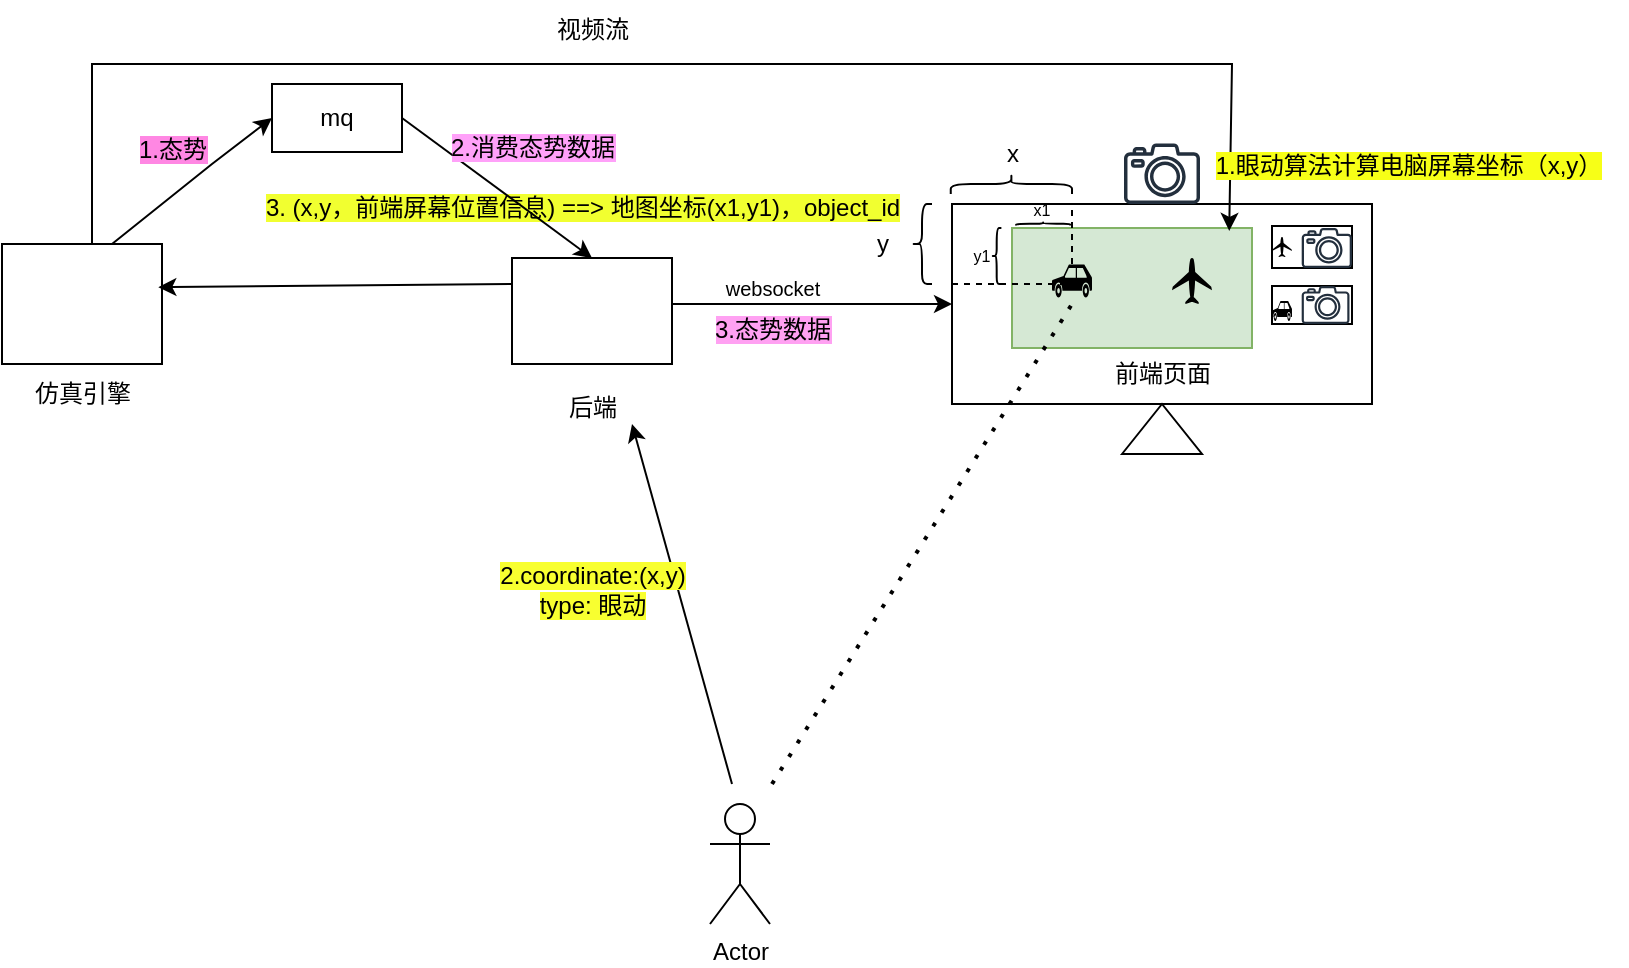 <mxfile version="24.4.9" type="github">
  <diagram name="第 1 页" id="nvQce1N_u7E6IXuI6mkc">
    <mxGraphModel dx="2019" dy="1148" grid="1" gridSize="10" guides="1" tooltips="1" connect="1" arrows="1" fold="1" page="1" pageScale="1" pageWidth="827" pageHeight="1169" math="0" shadow="0">
      <root>
        <mxCell id="0" />
        <mxCell id="1" parent="0" />
        <mxCell id="y5WzmukbtOXT9IDPHK0q-2" value="" style="rounded=0;whiteSpace=wrap;html=1;" parent="1" vertex="1">
          <mxGeometry x="520" y="170" width="210" height="100" as="geometry" />
        </mxCell>
        <mxCell id="y5WzmukbtOXT9IDPHK0q-3" value="" style="triangle;whiteSpace=wrap;html=1;rotation=-90;" parent="1" vertex="1">
          <mxGeometry x="612.5" y="262.5" width="25" height="40" as="geometry" />
        </mxCell>
        <mxCell id="y5WzmukbtOXT9IDPHK0q-4" value="" style="rounded=0;whiteSpace=wrap;html=1;fillColor=#d5e8d4;strokeColor=#82b366;" parent="1" vertex="1">
          <mxGeometry x="550" y="182" width="120" height="60" as="geometry" />
        </mxCell>
        <mxCell id="y5WzmukbtOXT9IDPHK0q-5" value="Actor" style="shape=umlActor;verticalLabelPosition=bottom;verticalAlign=top;html=1;outlineConnect=0;" parent="1" vertex="1">
          <mxGeometry x="399" y="470" width="30" height="60" as="geometry" />
        </mxCell>
        <mxCell id="y5WzmukbtOXT9IDPHK0q-6" value="前端页面" style="text;html=1;align=center;verticalAlign=middle;resizable=0;points=[];autosize=1;strokeColor=none;fillColor=none;" parent="1" vertex="1">
          <mxGeometry x="590" y="240" width="70" height="30" as="geometry" />
        </mxCell>
        <mxCell id="y5WzmukbtOXT9IDPHK0q-7" value="" style="rounded=0;whiteSpace=wrap;html=1;" parent="1" vertex="1">
          <mxGeometry x="300" y="197" width="80" height="53" as="geometry" />
        </mxCell>
        <mxCell id="y5WzmukbtOXT9IDPHK0q-8" value="" style="rounded=0;whiteSpace=wrap;html=1;" parent="1" vertex="1">
          <mxGeometry x="45" y="190" width="80" height="60" as="geometry" />
        </mxCell>
        <mxCell id="y5WzmukbtOXT9IDPHK0q-10" value="" style="shape=mxgraph.signs.transportation.car_3;html=1;pointerEvents=1;fillColor=#000000;strokeColor=none;verticalLabelPosition=bottom;verticalAlign=top;align=center;" parent="1" vertex="1">
          <mxGeometry x="570" y="200.25" width="20" height="16.5" as="geometry" />
        </mxCell>
        <mxCell id="y5WzmukbtOXT9IDPHK0q-12" value="" style="shape=mxgraph.signs.transportation.airplane_5;html=1;pointerEvents=1;fillColor=#000000;strokeColor=none;verticalLabelPosition=bottom;verticalAlign=top;align=center;" parent="1" vertex="1">
          <mxGeometry x="630" y="197" width="20" height="23" as="geometry" />
        </mxCell>
        <mxCell id="y5WzmukbtOXT9IDPHK0q-13" value="仿真引擎" style="text;html=1;align=center;verticalAlign=middle;resizable=0;points=[];autosize=1;strokeColor=none;fillColor=none;" parent="1" vertex="1">
          <mxGeometry x="50" y="250" width="70" height="30" as="geometry" />
        </mxCell>
        <mxCell id="y5WzmukbtOXT9IDPHK0q-14" value="" style="endArrow=classic;html=1;rounded=0;entryX=0.905;entryY=0.024;entryDx=0;entryDy=0;entryPerimeter=0;" parent="1" target="y5WzmukbtOXT9IDPHK0q-4" edge="1">
          <mxGeometry width="50" height="50" relative="1" as="geometry">
            <mxPoint x="90" y="190" as="sourcePoint" />
            <mxPoint x="140" y="140" as="targetPoint" />
            <Array as="points">
              <mxPoint x="90" y="100" />
              <mxPoint x="660" y="100" />
            </Array>
          </mxGeometry>
        </mxCell>
        <mxCell id="y5WzmukbtOXT9IDPHK0q-15" value="视频流" style="text;html=1;align=center;verticalAlign=middle;resizable=0;points=[];autosize=1;strokeColor=none;fillColor=none;" parent="1" vertex="1">
          <mxGeometry x="310" y="68" width="60" height="30" as="geometry" />
        </mxCell>
        <mxCell id="y5WzmukbtOXT9IDPHK0q-16" value="后端" style="text;html=1;align=center;verticalAlign=middle;resizable=0;points=[];autosize=1;strokeColor=none;fillColor=none;" parent="1" vertex="1">
          <mxGeometry x="315" y="257" width="50" height="30" as="geometry" />
        </mxCell>
        <mxCell id="y5WzmukbtOXT9IDPHK0q-17" value="" style="endArrow=classic;html=1;rounded=0;entryX=0.977;entryY=0.36;entryDx=0;entryDy=0;entryPerimeter=0;" parent="1" target="y5WzmukbtOXT9IDPHK0q-8" edge="1">
          <mxGeometry width="50" height="50" relative="1" as="geometry">
            <mxPoint x="300" y="210" as="sourcePoint" />
            <mxPoint x="350" y="160" as="targetPoint" />
          </mxGeometry>
        </mxCell>
        <mxCell id="y5WzmukbtOXT9IDPHK0q-21" value="" style="endArrow=none;html=1;rounded=0;dashed=1;" parent="1" edge="1">
          <mxGeometry width="50" height="50" relative="1" as="geometry">
            <mxPoint x="580" y="200" as="sourcePoint" />
            <mxPoint x="580" y="170" as="targetPoint" />
          </mxGeometry>
        </mxCell>
        <mxCell id="y5WzmukbtOXT9IDPHK0q-22" value="" style="endArrow=none;html=1;rounded=0;dashed=1;" parent="1" edge="1">
          <mxGeometry width="50" height="50" relative="1" as="geometry">
            <mxPoint x="520" y="210" as="sourcePoint" />
            <mxPoint x="580" y="210" as="targetPoint" />
          </mxGeometry>
        </mxCell>
        <mxCell id="y5WzmukbtOXT9IDPHK0q-23" value="" style="shape=curlyBracket;whiteSpace=wrap;html=1;rounded=1;flipH=1;labelPosition=right;verticalLabelPosition=middle;align=left;verticalAlign=middle;rotation=-90;" parent="1" vertex="1">
          <mxGeometry x="544.69" y="129.69" width="10" height="60.63" as="geometry" />
        </mxCell>
        <mxCell id="y5WzmukbtOXT9IDPHK0q-25" value="x" style="text;html=1;align=center;verticalAlign=middle;resizable=0;points=[];autosize=1;strokeColor=none;fillColor=none;" parent="1" vertex="1">
          <mxGeometry x="534.69" y="129.69" width="30" height="30" as="geometry" />
        </mxCell>
        <mxCell id="y5WzmukbtOXT9IDPHK0q-26" value="" style="shape=curlyBracket;whiteSpace=wrap;html=1;rounded=1;labelPosition=left;verticalLabelPosition=middle;align=right;verticalAlign=middle;" parent="1" vertex="1">
          <mxGeometry x="500" y="170" width="10" height="40" as="geometry" />
        </mxCell>
        <mxCell id="y5WzmukbtOXT9IDPHK0q-27" value="y" style="text;html=1;align=center;verticalAlign=middle;resizable=0;points=[];autosize=1;strokeColor=none;fillColor=none;" parent="1" vertex="1">
          <mxGeometry x="470" y="175" width="30" height="30" as="geometry" />
        </mxCell>
        <mxCell id="y5WzmukbtOXT9IDPHK0q-29" value="" style="shape=curlyBracket;whiteSpace=wrap;html=1;rounded=1;flipH=1;labelPosition=right;verticalLabelPosition=middle;align=left;verticalAlign=middle;rotation=-90;size=0.469;" parent="1" vertex="1">
          <mxGeometry x="564.69" y="166.37" width="1.75" height="27.13" as="geometry" />
        </mxCell>
        <mxCell id="tQOqcrSF_wCH08Ldc5CH-2" value="" style="shape=curlyBracket;whiteSpace=wrap;html=1;rounded=1;labelPosition=left;verticalLabelPosition=middle;align=right;verticalAlign=middle;" parent="1" vertex="1">
          <mxGeometry x="540" y="182" width="4.69" height="28" as="geometry" />
        </mxCell>
        <mxCell id="tQOqcrSF_wCH08Ldc5CH-5" value="&lt;font style=&quot;font-size: 8px;&quot;&gt;x1&lt;/font&gt;" style="text;html=1;strokeColor=none;fillColor=none;align=center;verticalAlign=middle;whiteSpace=wrap;rounded=0;" parent="1" vertex="1">
          <mxGeometry x="550" y="166.37" width="30" height="10.31" as="geometry" />
        </mxCell>
        <mxCell id="tQOqcrSF_wCH08Ldc5CH-6" value="&lt;font style=&quot;font-size: 8px;&quot;&gt;y1&lt;/font&gt;" style="text;html=1;strokeColor=none;fillColor=none;align=center;verticalAlign=middle;whiteSpace=wrap;rounded=0;" parent="1" vertex="1">
          <mxGeometry x="504.69" y="180" width="60" height="30" as="geometry" />
        </mxCell>
        <mxCell id="tQOqcrSF_wCH08Ldc5CH-7" value="" style="endArrow=none;dashed=1;html=1;dashPattern=1 3;strokeWidth=2;rounded=0;" parent="1" edge="1">
          <mxGeometry width="50" height="50" relative="1" as="geometry">
            <mxPoint x="430" y="460" as="sourcePoint" />
            <mxPoint x="580" y="220" as="targetPoint" />
          </mxGeometry>
        </mxCell>
        <mxCell id="tQOqcrSF_wCH08Ldc5CH-9" value="&lt;span style=&quot;background-color: rgb(247, 255, 23);&quot;&gt;1.眼动算法计算电脑屏幕坐标（x,y）&lt;/span&gt;" style="text;html=1;align=center;verticalAlign=middle;resizable=0;points=[];autosize=1;strokeColor=none;fillColor=none;" parent="1" vertex="1">
          <mxGeometry x="637.5" y="136.37" width="220" height="30" as="geometry" />
        </mxCell>
        <mxCell id="tQOqcrSF_wCH08Ldc5CH-10" value="" style="endArrow=classic;html=1;rounded=0;" parent="1" edge="1">
          <mxGeometry width="50" height="50" relative="1" as="geometry">
            <mxPoint x="410" y="460" as="sourcePoint" />
            <mxPoint x="360" y="280" as="targetPoint" />
          </mxGeometry>
        </mxCell>
        <mxCell id="tQOqcrSF_wCH08Ldc5CH-11" value="&lt;span style=&quot;background-color: rgb(248, 255, 48);&quot;&gt;2.coordinate:(x,y)&lt;br&gt;type: 眼动&lt;/span&gt;" style="text;html=1;align=center;verticalAlign=middle;resizable=0;points=[];autosize=1;strokeColor=none;fillColor=none;" parent="1" vertex="1">
          <mxGeometry x="280" y="343" width="120" height="40" as="geometry" />
        </mxCell>
        <mxCell id="tQOqcrSF_wCH08Ldc5CH-12" value="" style="endArrow=classic;html=1;rounded=0;" parent="1" target="y5WzmukbtOXT9IDPHK0q-2" edge="1">
          <mxGeometry width="50" height="50" relative="1" as="geometry">
            <mxPoint x="380" y="220" as="sourcePoint" />
            <mxPoint x="430" y="170" as="targetPoint" />
          </mxGeometry>
        </mxCell>
        <mxCell id="tQOqcrSF_wCH08Ldc5CH-13" value="&lt;font style=&quot;font-size: 10px;&quot;&gt;websocket&lt;/font&gt;" style="text;html=1;align=center;verticalAlign=middle;resizable=0;points=[];autosize=1;strokeColor=none;fillColor=none;" parent="1" vertex="1">
          <mxGeometry x="395" y="196.5" width="70" height="30" as="geometry" />
        </mxCell>
        <mxCell id="tQOqcrSF_wCH08Ldc5CH-14" value="&lt;span style=&quot;background-color: rgb(241, 255, 48);&quot;&gt;3. (x,y，前端屏幕位置信息) ==&amp;gt; 地图坐标(x1,y1)，object_id&lt;/span&gt;" style="text;html=1;align=center;verticalAlign=middle;resizable=0;points=[];autosize=1;strokeColor=none;fillColor=none;" parent="1" vertex="1">
          <mxGeometry x="165" y="156.53" width="340" height="30" as="geometry" />
        </mxCell>
        <mxCell id="tQOqcrSF_wCH08Ldc5CH-18" value="" style="sketch=0;outlineConnect=0;fontColor=#232F3E;gradientColor=none;fillColor=#232F3D;strokeColor=none;dashed=0;verticalLabelPosition=bottom;verticalAlign=top;align=center;html=1;fontSize=12;fontStyle=0;aspect=fixed;pointerEvents=1;shape=mxgraph.aws4.camera2;" parent="1" vertex="1">
          <mxGeometry x="606" y="139.79" width="38" height="30.21" as="geometry" />
        </mxCell>
        <mxCell id="0YGjtnQpsca83px1SI2z-1" value="" style="rounded=0;whiteSpace=wrap;html=1;" vertex="1" parent="1">
          <mxGeometry x="680" y="181" width="40" height="21" as="geometry" />
        </mxCell>
        <mxCell id="0YGjtnQpsca83px1SI2z-2" value="" style="rounded=0;whiteSpace=wrap;html=1;" vertex="1" parent="1">
          <mxGeometry x="680" y="211" width="40" height="19" as="geometry" />
        </mxCell>
        <mxCell id="0YGjtnQpsca83px1SI2z-3" value="" style="shape=mxgraph.signs.transportation.airplane_5;html=1;pointerEvents=1;fillColor=#000000;strokeColor=none;verticalLabelPosition=bottom;verticalAlign=top;align=center;" vertex="1" parent="1">
          <mxGeometry x="680" y="186.5" width="10" height="10" as="geometry" />
        </mxCell>
        <mxCell id="0YGjtnQpsca83px1SI2z-4" value="" style="sketch=0;outlineConnect=0;fontColor=#232F3E;gradientColor=none;fillColor=#232F3D;strokeColor=none;dashed=0;verticalLabelPosition=bottom;verticalAlign=top;align=center;html=1;fontSize=12;fontStyle=0;aspect=fixed;pointerEvents=1;shape=mxgraph.aws4.camera2;" vertex="1" parent="1">
          <mxGeometry x="694.84" y="182" width="25.16" height="20" as="geometry" />
        </mxCell>
        <mxCell id="0YGjtnQpsca83px1SI2z-5" value="" style="shape=mxgraph.signs.transportation.car_3;html=1;pointerEvents=1;fillColor=#000000;strokeColor=none;verticalLabelPosition=bottom;verticalAlign=top;align=center;" vertex="1" parent="1">
          <mxGeometry x="680" y="218.5" width="10" height="10" as="geometry" />
        </mxCell>
        <mxCell id="0YGjtnQpsca83px1SI2z-6" value="" style="sketch=0;outlineConnect=0;fontColor=#232F3E;gradientColor=none;fillColor=#232F3D;strokeColor=none;dashed=0;verticalLabelPosition=bottom;verticalAlign=top;align=center;html=1;fontSize=12;fontStyle=0;aspect=fixed;pointerEvents=1;shape=mxgraph.aws4.camera2;" vertex="1" parent="1">
          <mxGeometry x="694.84" y="211" width="23.9" height="19" as="geometry" />
        </mxCell>
        <mxCell id="0YGjtnQpsca83px1SI2z-10" value="mq" style="rounded=0;whiteSpace=wrap;html=1;" vertex="1" parent="1">
          <mxGeometry x="180" y="110" width="65" height="34" as="geometry" />
        </mxCell>
        <mxCell id="0YGjtnQpsca83px1SI2z-11" value="" style="endArrow=classic;html=1;rounded=0;entryX=0;entryY=0.5;entryDx=0;entryDy=0;" edge="1" parent="1" target="0YGjtnQpsca83px1SI2z-10">
          <mxGeometry width="50" height="50" relative="1" as="geometry">
            <mxPoint x="100" y="190" as="sourcePoint" />
            <mxPoint x="150" y="140" as="targetPoint" />
            <Array as="points">
              <mxPoint x="150" y="150" />
            </Array>
          </mxGeometry>
        </mxCell>
        <mxCell id="0YGjtnQpsca83px1SI2z-12" value="&lt;span style=&quot;background-color: rgb(255, 135, 227);&quot;&gt;1.态势&lt;/span&gt;" style="text;html=1;align=center;verticalAlign=middle;resizable=0;points=[];autosize=1;strokeColor=none;fillColor=none;" vertex="1" parent="1">
          <mxGeometry x="100" y="128" width="60" height="30" as="geometry" />
        </mxCell>
        <mxCell id="0YGjtnQpsca83px1SI2z-13" value="" style="endArrow=classic;html=1;rounded=0;exitX=1;exitY=0.5;exitDx=0;exitDy=0;entryX=0.5;entryY=0;entryDx=0;entryDy=0;" edge="1" parent="1" source="0YGjtnQpsca83px1SI2z-10" target="y5WzmukbtOXT9IDPHK0q-7">
          <mxGeometry width="50" height="50" relative="1" as="geometry">
            <mxPoint x="250" y="120" as="sourcePoint" />
            <mxPoint x="300" y="70" as="targetPoint" />
          </mxGeometry>
        </mxCell>
        <mxCell id="0YGjtnQpsca83px1SI2z-14" value="&lt;span style=&quot;background-color: rgb(255, 161, 249);&quot;&gt;2.消费态势数据&lt;/span&gt;" style="text;html=1;align=center;verticalAlign=middle;resizable=0;points=[];autosize=1;strokeColor=none;fillColor=none;" vertex="1" parent="1">
          <mxGeometry x="255" y="126.53" width="110" height="30" as="geometry" />
        </mxCell>
        <mxCell id="0YGjtnQpsca83px1SI2z-15" value="&lt;span style=&quot;background-color: rgb(255, 161, 242);&quot;&gt;3.态势数据&lt;/span&gt;" style="text;html=1;align=center;verticalAlign=middle;resizable=0;points=[];autosize=1;strokeColor=none;fillColor=none;" vertex="1" parent="1">
          <mxGeometry x="390" y="218" width="80" height="30" as="geometry" />
        </mxCell>
      </root>
    </mxGraphModel>
  </diagram>
</mxfile>
